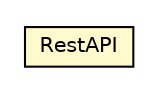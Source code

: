 #!/usr/local/bin/dot
#
# Class diagram 
# Generated by UMLGraph version R5_6-24-gf6e263 (http://www.umlgraph.org/)
#

digraph G {
	edge [fontname="Helvetica",fontsize=10,labelfontname="Helvetica",labelfontsize=10];
	node [fontname="Helvetica",fontsize=10,shape=plaintext];
	nodesep=0.25;
	ranksep=0.5;
	// org.unict.ing.pds.dhtdb.replicamanager.rest.RestAPI
	c2263 [label=<<table title="org.unict.ing.pds.dhtdb.replicamanager.rest.RestAPI" border="0" cellborder="1" cellspacing="0" cellpadding="2" port="p" bgcolor="lemonChiffon" href="./RestAPI.html">
		<tr><td><table border="0" cellspacing="0" cellpadding="1">
<tr><td align="center" balign="center"> RestAPI </td></tr>
		</table></td></tr>
		</table>>, URL="./RestAPI.html", fontname="Helvetica", fontcolor="black", fontsize=10.0];
}

